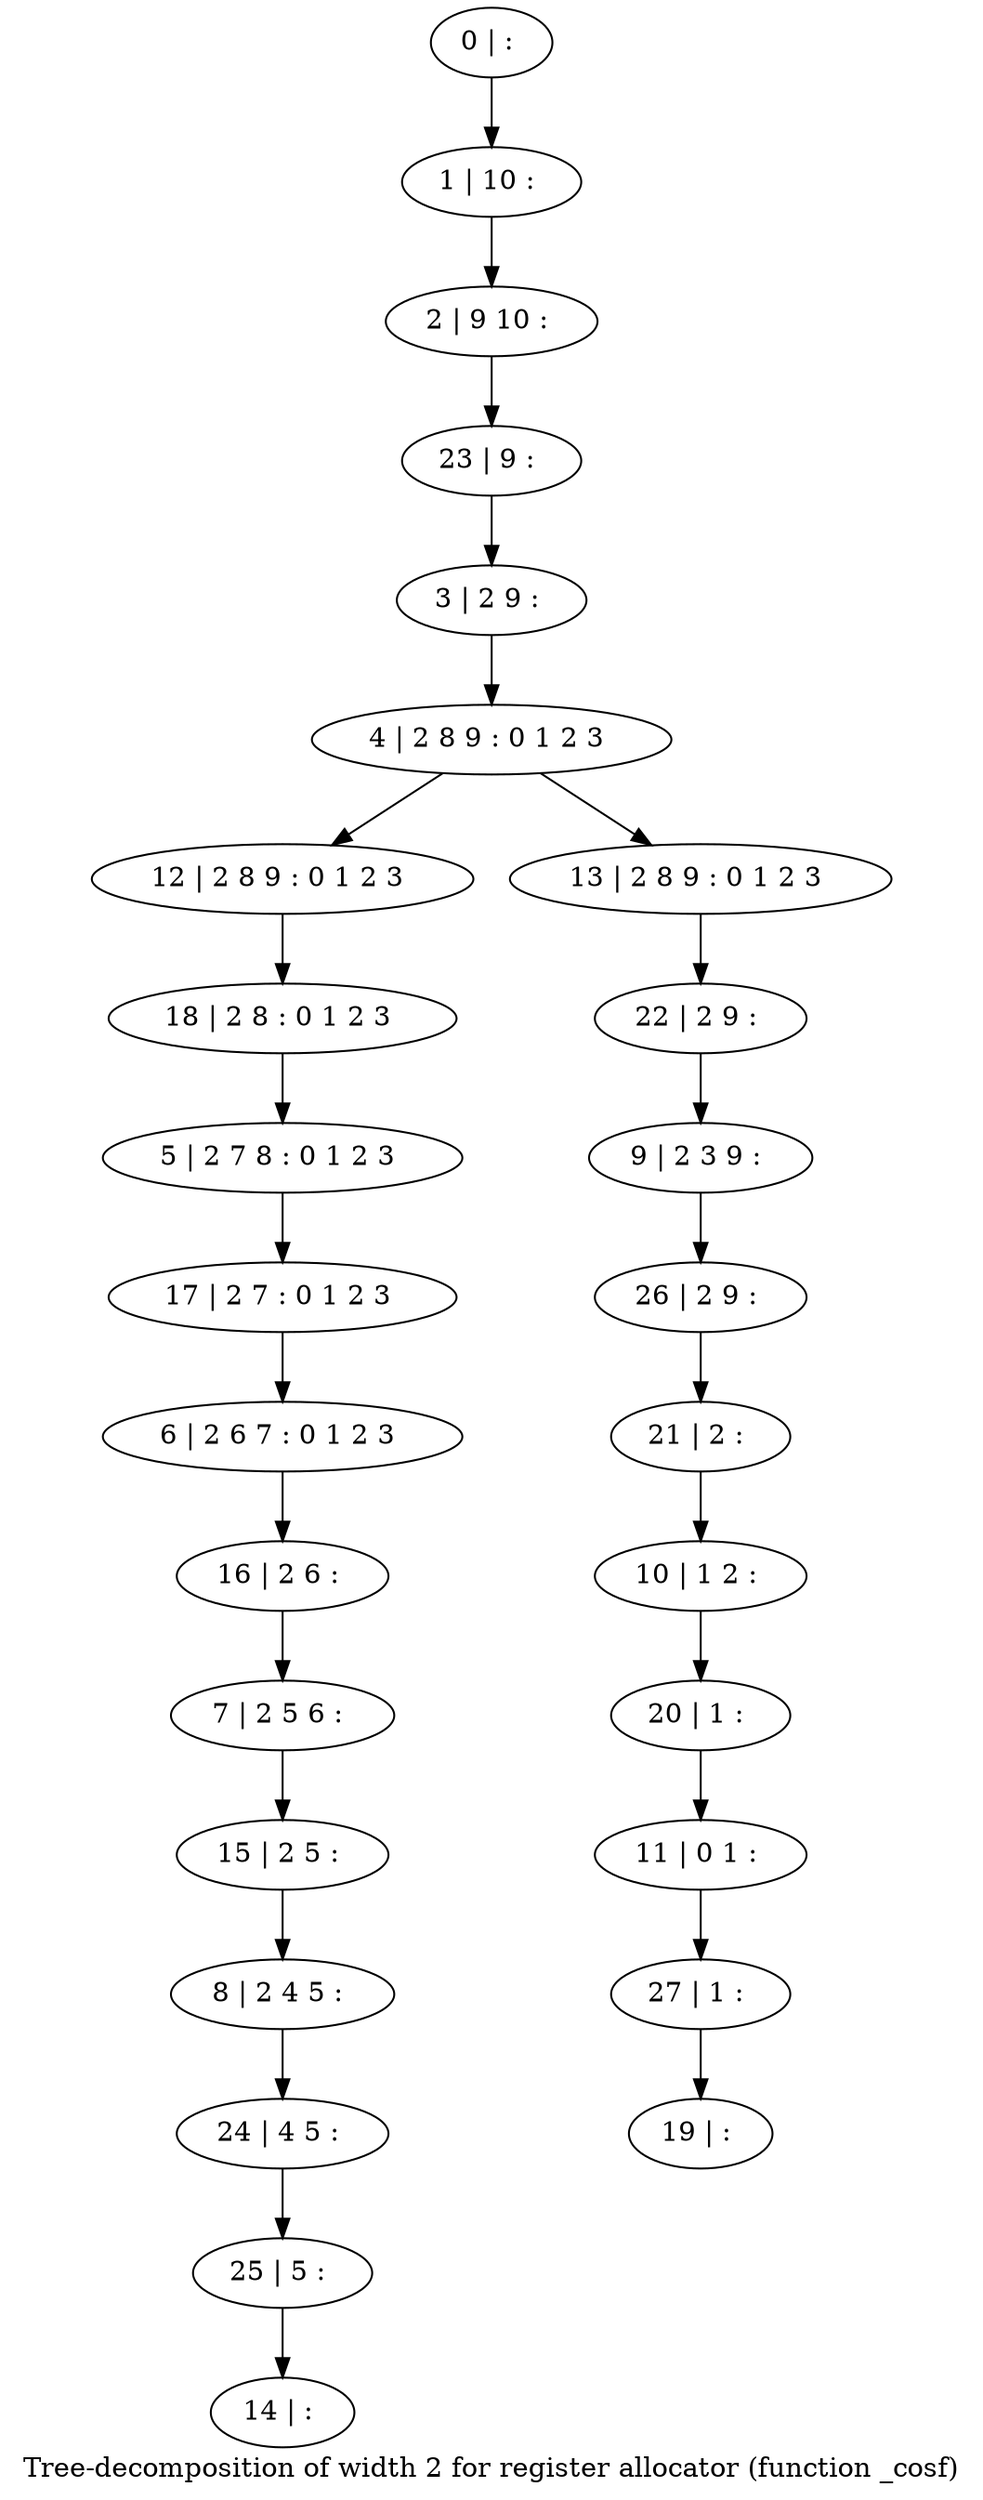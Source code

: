 digraph G {
graph [label="Tree-decomposition of width 2 for register allocator (function _cosf)"]
0[label="0 | : "];
1[label="1 | 10 : "];
2[label="2 | 9 10 : "];
3[label="3 | 2 9 : "];
4[label="4 | 2 8 9 : 0 1 2 3 "];
5[label="5 | 2 7 8 : 0 1 2 3 "];
6[label="6 | 2 6 7 : 0 1 2 3 "];
7[label="7 | 2 5 6 : "];
8[label="8 | 2 4 5 : "];
9[label="9 | 2 3 9 : "];
10[label="10 | 1 2 : "];
11[label="11 | 0 1 : "];
12[label="12 | 2 8 9 : 0 1 2 3 "];
13[label="13 | 2 8 9 : 0 1 2 3 "];
14[label="14 | : "];
15[label="15 | 2 5 : "];
16[label="16 | 2 6 : "];
17[label="17 | 2 7 : 0 1 2 3 "];
18[label="18 | 2 8 : 0 1 2 3 "];
19[label="19 | : "];
20[label="20 | 1 : "];
21[label="21 | 2 : "];
22[label="22 | 2 9 : "];
23[label="23 | 9 : "];
24[label="24 | 4 5 : "];
25[label="25 | 5 : "];
26[label="26 | 2 9 : "];
27[label="27 | 1 : "];
0->1 ;
1->2 ;
3->4 ;
4->12 ;
4->13 ;
15->8 ;
7->15 ;
16->7 ;
6->16 ;
17->6 ;
5->17 ;
18->5 ;
12->18 ;
20->11 ;
10->20 ;
21->10 ;
22->9 ;
13->22 ;
23->3 ;
2->23 ;
8->24 ;
25->14 ;
24->25 ;
26->21 ;
9->26 ;
27->19 ;
11->27 ;
}
